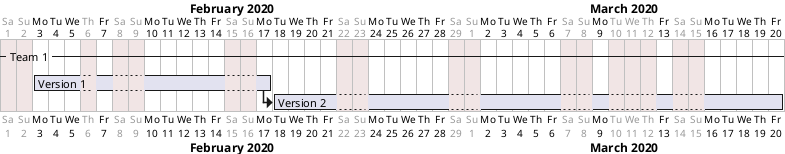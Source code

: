 @startgantt

'Can be daily, weekly, or monthly
ganttscale daily

saturdays are closed
sunday are closed

2020/02/06 is closed
2020/03/10 to 2020/03/12 is closed

Project starts 2020-02-01

-- Team 1 --
[Version 1] as [V1] lasts 10 days
then [Version 2] as [V2] lasts 21 days

@endgantt